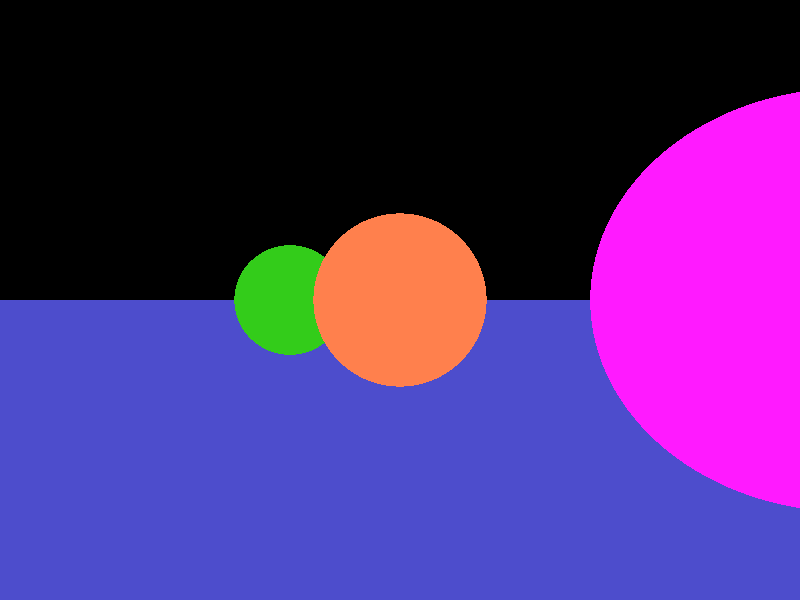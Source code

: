 // cs473, assignment 1 sample file (RIGHT HANDED)

camera {
  location  <0, 0, 14>
  up        <0,  1,  0>
  right     <1.33333, 0,  0>
  look_at   <0, 0, 0>
}




light_source {<-100, 100, 80> color rgb <1.5, 1.5, 1.5>}


plane {<0, 1, 0>, -6
      pigment {color rgb <0.3, 0.3, 0.8>}
      finish {ambient 0.4 diffuse 0.8 specular 0.6 roughness 0.05}
      rotate <0, 0, 0>
}

sphere { <0, 0, 0>, 2
pigment { color rgb <1.0, 0.1, 1.0>}
finish {ambient 0.2 diffuse 0.7 specular 0.5 roughness 0.05}
translate <-4, 0, 8>
}

sphere { <0, 0, 0>, 2
pigment { color rgb <1.0, 0.5, 0.3>}
finish {ambient 0.2 diffuse 0.7 specular 0.5 roughness 0.05}
translate <0, 0, 0>
}

sphere { <0, 0, 0>, 2
pigment { color rgb <0.2, 0.8, 0.1>}
finish {ambient 0.2 diffuse 0.7 specular 0.5 roughness 0.05}
translate <4, 0, -8>
}
